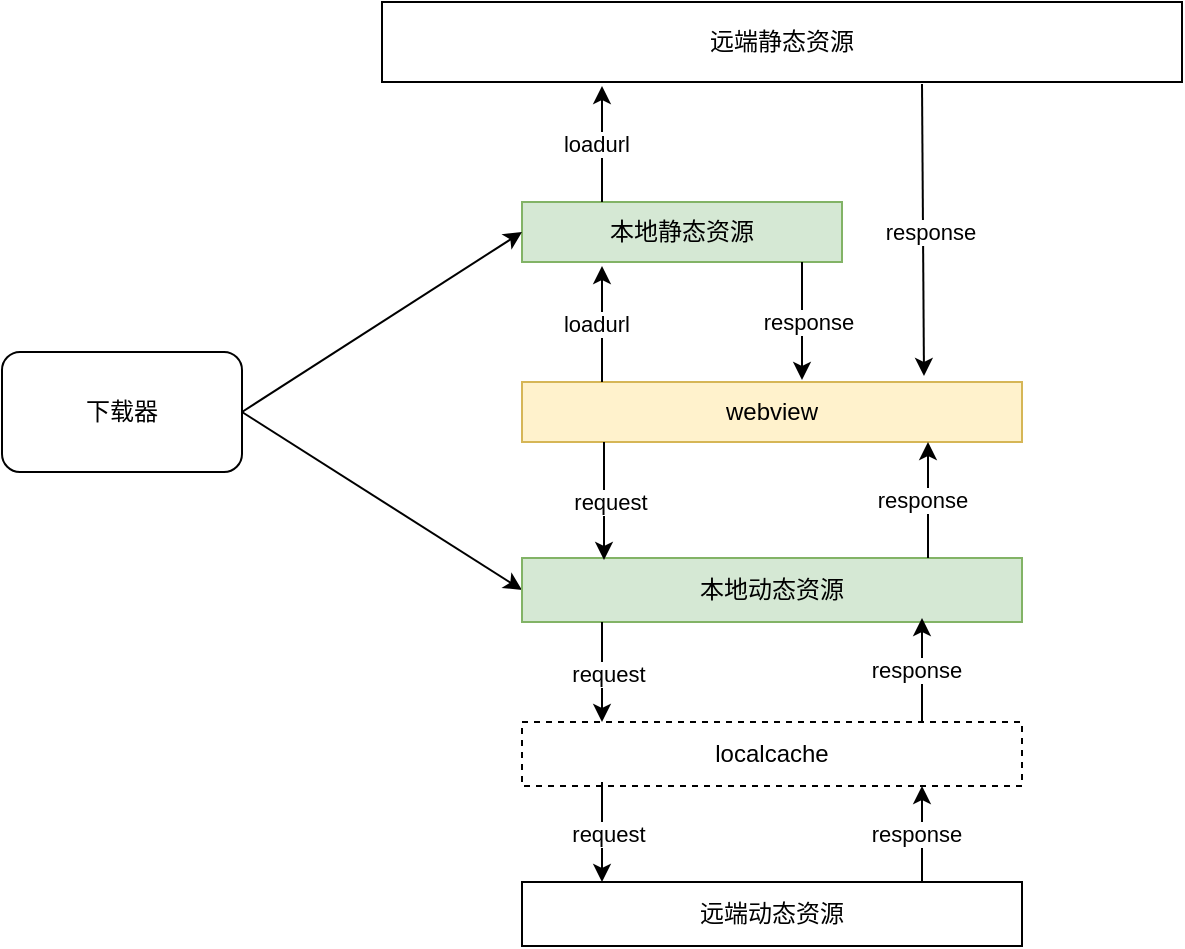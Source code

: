 <mxfile version="21.2.1" type="github">
  <diagram name="第 1 页" id="5ASMXxEojJklhWErasPH">
    <mxGraphModel dx="1242" dy="1964" grid="1" gridSize="10" guides="1" tooltips="1" connect="1" arrows="1" fold="1" page="1" pageScale="1" pageWidth="827" pageHeight="1169" math="0" shadow="0">
      <root>
        <mxCell id="0" />
        <mxCell id="1" parent="0" />
        <mxCell id="coeibAs1IjADIGH8simH-1" value="本地静态资源" style="rounded=0;whiteSpace=wrap;html=1;fillColor=#d5e8d4;strokeColor=#82b366;" vertex="1" parent="1">
          <mxGeometry x="400" y="70" width="160" height="30" as="geometry" />
        </mxCell>
        <mxCell id="coeibAs1IjADIGH8simH-2" value="远端静态资源" style="rounded=0;whiteSpace=wrap;html=1;" vertex="1" parent="1">
          <mxGeometry x="330" y="-30" width="400" height="40" as="geometry" />
        </mxCell>
        <mxCell id="coeibAs1IjADIGH8simH-4" style="rounded=0;orthogonalLoop=1;jettySize=auto;html=1;exitX=1;exitY=0.5;exitDx=0;exitDy=0;entryX=0;entryY=0.5;entryDx=0;entryDy=0;" edge="1" parent="1" source="coeibAs1IjADIGH8simH-3" target="coeibAs1IjADIGH8simH-1">
          <mxGeometry relative="1" as="geometry" />
        </mxCell>
        <mxCell id="coeibAs1IjADIGH8simH-28" style="rounded=0;orthogonalLoop=1;jettySize=auto;html=1;exitX=1;exitY=0.5;exitDx=0;exitDy=0;entryX=0;entryY=0.5;entryDx=0;entryDy=0;" edge="1" parent="1" source="coeibAs1IjADIGH8simH-3" target="coeibAs1IjADIGH8simH-13">
          <mxGeometry relative="1" as="geometry" />
        </mxCell>
        <mxCell id="coeibAs1IjADIGH8simH-3" value="下载器" style="rounded=1;whiteSpace=wrap;html=1;" vertex="1" parent="1">
          <mxGeometry x="140" y="145" width="120" height="60" as="geometry" />
        </mxCell>
        <mxCell id="coeibAs1IjADIGH8simH-12" value="webview" style="rounded=0;whiteSpace=wrap;html=1;fillColor=#fff2cc;strokeColor=#d6b656;" vertex="1" parent="1">
          <mxGeometry x="400" y="160" width="250" height="30" as="geometry" />
        </mxCell>
        <mxCell id="coeibAs1IjADIGH8simH-13" value="本地动态资源" style="rounded=0;whiteSpace=wrap;html=1;fillColor=#d5e8d4;strokeColor=#82b366;" vertex="1" parent="1">
          <mxGeometry x="400" y="248" width="250" height="32" as="geometry" />
        </mxCell>
        <mxCell id="coeibAs1IjADIGH8simH-14" value="远端动态资源" style="rounded=0;whiteSpace=wrap;html=1;" vertex="1" parent="1">
          <mxGeometry x="400" y="410" width="250" height="32" as="geometry" />
        </mxCell>
        <mxCell id="coeibAs1IjADIGH8simH-15" value="localcache" style="rounded=0;whiteSpace=wrap;html=1;dashed=1;" vertex="1" parent="1">
          <mxGeometry x="400" y="330" width="250" height="32" as="geometry" />
        </mxCell>
        <mxCell id="coeibAs1IjADIGH8simH-16" value="" style="endArrow=classic;html=1;rounded=0;entryX=0.164;entryY=0.031;entryDx=0;entryDy=0;entryPerimeter=0;" edge="1" parent="1" target="coeibAs1IjADIGH8simH-13">
          <mxGeometry width="50" height="50" relative="1" as="geometry">
            <mxPoint x="441" y="190" as="sourcePoint" />
            <mxPoint x="220" y="190" as="targetPoint" />
          </mxGeometry>
        </mxCell>
        <mxCell id="coeibAs1IjADIGH8simH-17" value="request" style="edgeLabel;html=1;align=center;verticalAlign=middle;resizable=0;points=[];" vertex="1" connectable="0" parent="coeibAs1IjADIGH8simH-16">
          <mxGeometry x="0.017" y="3" relative="1" as="geometry">
            <mxPoint as="offset" />
          </mxGeometry>
        </mxCell>
        <mxCell id="coeibAs1IjADIGH8simH-18" value="" style="endArrow=classic;html=1;rounded=0;" edge="1" parent="1">
          <mxGeometry width="50" height="50" relative="1" as="geometry">
            <mxPoint x="440" y="280" as="sourcePoint" />
            <mxPoint x="440" y="330" as="targetPoint" />
          </mxGeometry>
        </mxCell>
        <mxCell id="coeibAs1IjADIGH8simH-19" value="request" style="edgeLabel;html=1;align=center;verticalAlign=middle;resizable=0;points=[];" vertex="1" connectable="0" parent="coeibAs1IjADIGH8simH-18">
          <mxGeometry x="0.017" y="3" relative="1" as="geometry">
            <mxPoint as="offset" />
          </mxGeometry>
        </mxCell>
        <mxCell id="coeibAs1IjADIGH8simH-20" value="" style="endArrow=classic;html=1;rounded=0;" edge="1" parent="1">
          <mxGeometry width="50" height="50" relative="1" as="geometry">
            <mxPoint x="440" y="360" as="sourcePoint" />
            <mxPoint x="440" y="410" as="targetPoint" />
          </mxGeometry>
        </mxCell>
        <mxCell id="coeibAs1IjADIGH8simH-21" value="request" style="edgeLabel;html=1;align=center;verticalAlign=middle;resizable=0;points=[];" vertex="1" connectable="0" parent="coeibAs1IjADIGH8simH-20">
          <mxGeometry x="0.017" y="3" relative="1" as="geometry">
            <mxPoint as="offset" />
          </mxGeometry>
        </mxCell>
        <mxCell id="coeibAs1IjADIGH8simH-22" value="" style="endArrow=classic;html=1;rounded=0;entryX=0.812;entryY=1;entryDx=0;entryDy=0;entryPerimeter=0;exitX=0.812;exitY=0;exitDx=0;exitDy=0;exitPerimeter=0;" edge="1" parent="1" source="coeibAs1IjADIGH8simH-13" target="coeibAs1IjADIGH8simH-12">
          <mxGeometry width="50" height="50" relative="1" as="geometry">
            <mxPoint x="549.5" y="210" as="sourcePoint" />
            <mxPoint x="549.5" y="269" as="targetPoint" />
          </mxGeometry>
        </mxCell>
        <mxCell id="coeibAs1IjADIGH8simH-23" value="response" style="edgeLabel;html=1;align=center;verticalAlign=middle;resizable=0;points=[];" vertex="1" connectable="0" parent="coeibAs1IjADIGH8simH-22">
          <mxGeometry x="0.017" y="3" relative="1" as="geometry">
            <mxPoint as="offset" />
          </mxGeometry>
        </mxCell>
        <mxCell id="coeibAs1IjADIGH8simH-24" value="" style="endArrow=classic;html=1;rounded=0;entryX=0.812;entryY=1;entryDx=0;entryDy=0;entryPerimeter=0;" edge="1" parent="1">
          <mxGeometry width="50" height="50" relative="1" as="geometry">
            <mxPoint x="600" y="330" as="sourcePoint" />
            <mxPoint x="600" y="278" as="targetPoint" />
          </mxGeometry>
        </mxCell>
        <mxCell id="coeibAs1IjADIGH8simH-25" value="response" style="edgeLabel;html=1;align=center;verticalAlign=middle;resizable=0;points=[];" vertex="1" connectable="0" parent="coeibAs1IjADIGH8simH-24">
          <mxGeometry x="0.017" y="3" relative="1" as="geometry">
            <mxPoint as="offset" />
          </mxGeometry>
        </mxCell>
        <mxCell id="coeibAs1IjADIGH8simH-26" value="" style="endArrow=classic;html=1;rounded=0;entryX=0.812;entryY=1;entryDx=0;entryDy=0;entryPerimeter=0;" edge="1" parent="1">
          <mxGeometry width="50" height="50" relative="1" as="geometry">
            <mxPoint x="600" y="410" as="sourcePoint" />
            <mxPoint x="600" y="362" as="targetPoint" />
          </mxGeometry>
        </mxCell>
        <mxCell id="coeibAs1IjADIGH8simH-27" value="response" style="edgeLabel;html=1;align=center;verticalAlign=middle;resizable=0;points=[];" vertex="1" connectable="0" parent="coeibAs1IjADIGH8simH-26">
          <mxGeometry x="0.017" y="3" relative="1" as="geometry">
            <mxPoint as="offset" />
          </mxGeometry>
        </mxCell>
        <mxCell id="coeibAs1IjADIGH8simH-29" value="" style="endArrow=classic;html=1;rounded=0;entryX=0.812;entryY=1;entryDx=0;entryDy=0;entryPerimeter=0;exitX=0.812;exitY=0;exitDx=0;exitDy=0;exitPerimeter=0;" edge="1" parent="1">
          <mxGeometry width="50" height="50" relative="1" as="geometry">
            <mxPoint x="440" y="160" as="sourcePoint" />
            <mxPoint x="440" y="102" as="targetPoint" />
          </mxGeometry>
        </mxCell>
        <mxCell id="coeibAs1IjADIGH8simH-30" value="loadurl" style="edgeLabel;html=1;align=center;verticalAlign=middle;resizable=0;points=[];" vertex="1" connectable="0" parent="coeibAs1IjADIGH8simH-29">
          <mxGeometry x="0.017" y="3" relative="1" as="geometry">
            <mxPoint as="offset" />
          </mxGeometry>
        </mxCell>
        <mxCell id="coeibAs1IjADIGH8simH-31" value="" style="endArrow=classic;html=1;rounded=0;entryX=0.812;entryY=1;entryDx=0;entryDy=0;entryPerimeter=0;exitX=0.812;exitY=0;exitDx=0;exitDy=0;exitPerimeter=0;" edge="1" parent="1">
          <mxGeometry width="50" height="50" relative="1" as="geometry">
            <mxPoint x="440" y="70" as="sourcePoint" />
            <mxPoint x="440" y="12" as="targetPoint" />
          </mxGeometry>
        </mxCell>
        <mxCell id="coeibAs1IjADIGH8simH-32" value="loadurl" style="edgeLabel;html=1;align=center;verticalAlign=middle;resizable=0;points=[];" vertex="1" connectable="0" parent="coeibAs1IjADIGH8simH-31">
          <mxGeometry x="0.017" y="3" relative="1" as="geometry">
            <mxPoint as="offset" />
          </mxGeometry>
        </mxCell>
        <mxCell id="coeibAs1IjADIGH8simH-33" value="" style="endArrow=classic;html=1;rounded=0;entryX=0.804;entryY=-0.1;entryDx=0;entryDy=0;entryPerimeter=0;" edge="1" parent="1" target="coeibAs1IjADIGH8simH-12">
          <mxGeometry width="50" height="50" relative="1" as="geometry">
            <mxPoint x="600" y="11" as="sourcePoint" />
            <mxPoint x="600" y="70" as="targetPoint" />
          </mxGeometry>
        </mxCell>
        <mxCell id="coeibAs1IjADIGH8simH-34" value="response" style="edgeLabel;html=1;align=center;verticalAlign=middle;resizable=0;points=[];" vertex="1" connectable="0" parent="coeibAs1IjADIGH8simH-33">
          <mxGeometry x="0.017" y="3" relative="1" as="geometry">
            <mxPoint as="offset" />
          </mxGeometry>
        </mxCell>
        <mxCell id="coeibAs1IjADIGH8simH-35" value="" style="endArrow=classic;html=1;rounded=0;entryX=0.164;entryY=0.031;entryDx=0;entryDy=0;entryPerimeter=0;" edge="1" parent="1">
          <mxGeometry width="50" height="50" relative="1" as="geometry">
            <mxPoint x="540" y="100" as="sourcePoint" />
            <mxPoint x="540" y="159" as="targetPoint" />
          </mxGeometry>
        </mxCell>
        <mxCell id="coeibAs1IjADIGH8simH-36" value="response" style="edgeLabel;html=1;align=center;verticalAlign=middle;resizable=0;points=[];" vertex="1" connectable="0" parent="coeibAs1IjADIGH8simH-35">
          <mxGeometry x="0.017" y="3" relative="1" as="geometry">
            <mxPoint as="offset" />
          </mxGeometry>
        </mxCell>
      </root>
    </mxGraphModel>
  </diagram>
</mxfile>
